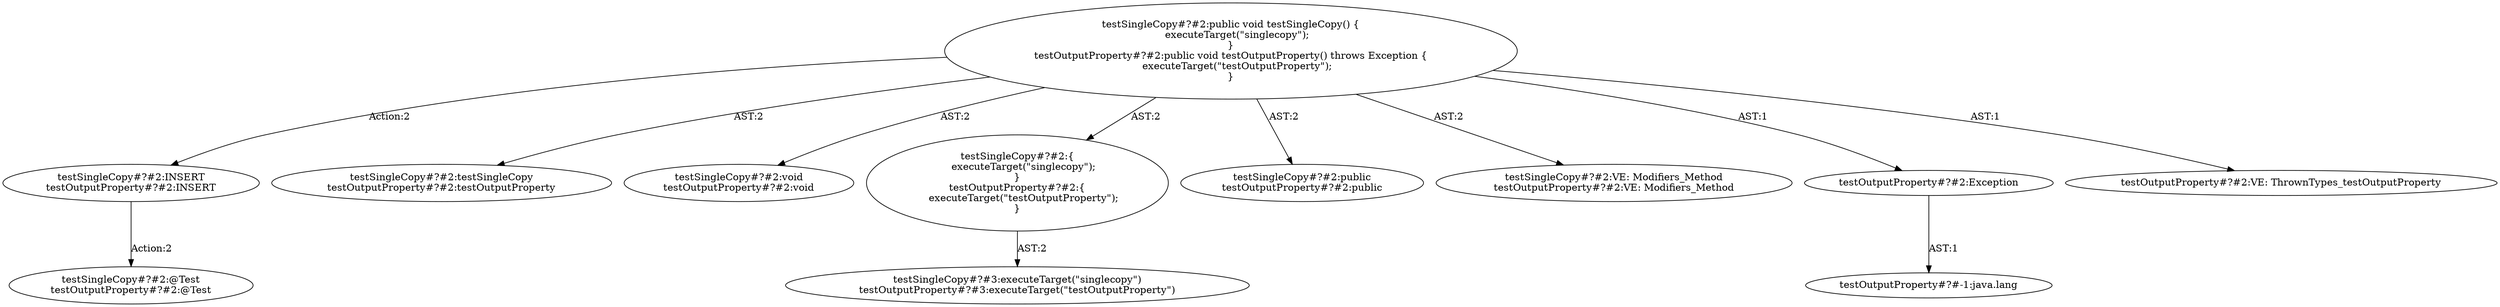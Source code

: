 digraph "Pattern" {
0 [label="testSingleCopy#?#2:INSERT
testOutputProperty#?#2:INSERT" shape=ellipse]
1 [label="testSingleCopy#?#2:public void testSingleCopy() \{
    executeTarget(\"singlecopy\");
\}
testOutputProperty#?#2:public void testOutputProperty() throws Exception \{
    executeTarget(\"testOutputProperty\");
\}" shape=ellipse]
2 [label="testSingleCopy#?#2:testSingleCopy
testOutputProperty#?#2:testOutputProperty" shape=ellipse]
3 [label="testSingleCopy#?#2:void
testOutputProperty#?#2:void" shape=ellipse]
4 [label="testSingleCopy#?#2:\{
    executeTarget(\"singlecopy\");
\}
testOutputProperty#?#2:\{
    executeTarget(\"testOutputProperty\");
\}" shape=ellipse]
5 [label="testSingleCopy#?#3:executeTarget(\"singlecopy\")
testOutputProperty#?#3:executeTarget(\"testOutputProperty\")" shape=ellipse]
6 [label="testSingleCopy#?#2:public
testOutputProperty#?#2:public" shape=ellipse]
7 [label="testSingleCopy#?#2:VE: Modifiers_Method
testOutputProperty#?#2:VE: Modifiers_Method" shape=ellipse]
8 [label="testSingleCopy#?#2:@Test
testOutputProperty#?#2:@Test" shape=ellipse]
9 [label="testOutputProperty#?#-1:java.lang" shape=ellipse]
10 [label="testOutputProperty#?#2:Exception" shape=ellipse]
11 [label="testOutputProperty#?#2:VE: ThrownTypes_testOutputProperty" shape=ellipse]
0 -> 8 [label="Action:2"];
1 -> 0 [label="Action:2"];
1 -> 2 [label="AST:2"];
1 -> 3 [label="AST:2"];
1 -> 4 [label="AST:2"];
1 -> 6 [label="AST:2"];
1 -> 7 [label="AST:2"];
1 -> 10 [label="AST:1"];
1 -> 11 [label="AST:1"];
4 -> 5 [label="AST:2"];
10 -> 9 [label="AST:1"];
}
